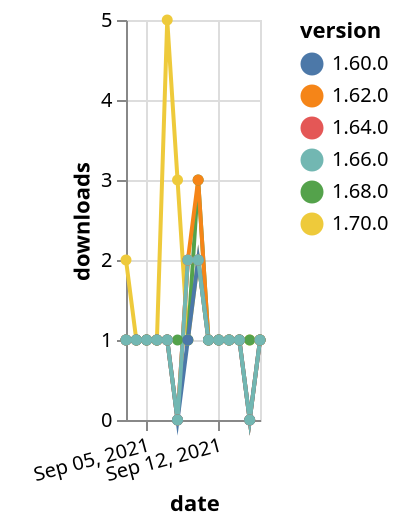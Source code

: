 {"$schema": "https://vega.github.io/schema/vega-lite/v5.json", "description": "A simple bar chart with embedded data.", "data": {"values": [{"date": "2021-09-03", "total": 285, "delta": 1, "version": "1.64.0"}, {"date": "2021-09-04", "total": 286, "delta": 1, "version": "1.64.0"}, {"date": "2021-09-05", "total": 287, "delta": 1, "version": "1.64.0"}, {"date": "2021-09-06", "total": 288, "delta": 1, "version": "1.64.0"}, {"date": "2021-09-07", "total": 289, "delta": 1, "version": "1.64.0"}, {"date": "2021-09-08", "total": 289, "delta": 0, "version": "1.64.0"}, {"date": "2021-09-09", "total": 291, "delta": 2, "version": "1.64.0"}, {"date": "2021-09-10", "total": 293, "delta": 2, "version": "1.64.0"}, {"date": "2021-09-11", "total": 294, "delta": 1, "version": "1.64.0"}, {"date": "2021-09-12", "total": 295, "delta": 1, "version": "1.64.0"}, {"date": "2021-09-13", "total": 296, "delta": 1, "version": "1.64.0"}, {"date": "2021-09-14", "total": 297, "delta": 1, "version": "1.64.0"}, {"date": "2021-09-15", "total": 297, "delta": 0, "version": "1.64.0"}, {"date": "2021-09-16", "total": 298, "delta": 1, "version": "1.64.0"}, {"date": "2021-09-03", "total": 148, "delta": 2, "version": "1.70.0"}, {"date": "2021-09-04", "total": 149, "delta": 1, "version": "1.70.0"}, {"date": "2021-09-05", "total": 150, "delta": 1, "version": "1.70.0"}, {"date": "2021-09-06", "total": 151, "delta": 1, "version": "1.70.0"}, {"date": "2021-09-07", "total": 156, "delta": 5, "version": "1.70.0"}, {"date": "2021-09-08", "total": 159, "delta": 3, "version": "1.70.0"}, {"date": "2021-09-09", "total": 160, "delta": 1, "version": "1.70.0"}, {"date": "2021-09-10", "total": 162, "delta": 2, "version": "1.70.0"}, {"date": "2021-09-11", "total": 163, "delta": 1, "version": "1.70.0"}, {"date": "2021-09-12", "total": 164, "delta": 1, "version": "1.70.0"}, {"date": "2021-09-13", "total": 165, "delta": 1, "version": "1.70.0"}, {"date": "2021-09-14", "total": 166, "delta": 1, "version": "1.70.0"}, {"date": "2021-09-15", "total": 167, "delta": 1, "version": "1.70.0"}, {"date": "2021-09-16", "total": 168, "delta": 1, "version": "1.70.0"}, {"date": "2021-09-03", "total": 208, "delta": 1, "version": "1.68.0"}, {"date": "2021-09-04", "total": 209, "delta": 1, "version": "1.68.0"}, {"date": "2021-09-05", "total": 210, "delta": 1, "version": "1.68.0"}, {"date": "2021-09-06", "total": 211, "delta": 1, "version": "1.68.0"}, {"date": "2021-09-07", "total": 212, "delta": 1, "version": "1.68.0"}, {"date": "2021-09-08", "total": 213, "delta": 1, "version": "1.68.0"}, {"date": "2021-09-09", "total": 214, "delta": 1, "version": "1.68.0"}, {"date": "2021-09-10", "total": 217, "delta": 3, "version": "1.68.0"}, {"date": "2021-09-11", "total": 218, "delta": 1, "version": "1.68.0"}, {"date": "2021-09-12", "total": 219, "delta": 1, "version": "1.68.0"}, {"date": "2021-09-13", "total": 220, "delta": 1, "version": "1.68.0"}, {"date": "2021-09-14", "total": 221, "delta": 1, "version": "1.68.0"}, {"date": "2021-09-15", "total": 222, "delta": 1, "version": "1.68.0"}, {"date": "2021-09-16", "total": 223, "delta": 1, "version": "1.68.0"}, {"date": "2021-09-03", "total": 339, "delta": 1, "version": "1.62.0"}, {"date": "2021-09-04", "total": 340, "delta": 1, "version": "1.62.0"}, {"date": "2021-09-05", "total": 341, "delta": 1, "version": "1.62.0"}, {"date": "2021-09-06", "total": 342, "delta": 1, "version": "1.62.0"}, {"date": "2021-09-07", "total": 343, "delta": 1, "version": "1.62.0"}, {"date": "2021-09-08", "total": 343, "delta": 0, "version": "1.62.0"}, {"date": "2021-09-09", "total": 345, "delta": 2, "version": "1.62.0"}, {"date": "2021-09-10", "total": 348, "delta": 3, "version": "1.62.0"}, {"date": "2021-09-11", "total": 349, "delta": 1, "version": "1.62.0"}, {"date": "2021-09-12", "total": 350, "delta": 1, "version": "1.62.0"}, {"date": "2021-09-13", "total": 351, "delta": 1, "version": "1.62.0"}, {"date": "2021-09-14", "total": 352, "delta": 1, "version": "1.62.0"}, {"date": "2021-09-15", "total": 352, "delta": 0, "version": "1.62.0"}, {"date": "2021-09-16", "total": 353, "delta": 1, "version": "1.62.0"}, {"date": "2021-09-03", "total": 297, "delta": 1, "version": "1.60.0"}, {"date": "2021-09-04", "total": 298, "delta": 1, "version": "1.60.0"}, {"date": "2021-09-05", "total": 299, "delta": 1, "version": "1.60.0"}, {"date": "2021-09-06", "total": 300, "delta": 1, "version": "1.60.0"}, {"date": "2021-09-07", "total": 301, "delta": 1, "version": "1.60.0"}, {"date": "2021-09-08", "total": 301, "delta": 0, "version": "1.60.0"}, {"date": "2021-09-09", "total": 302, "delta": 1, "version": "1.60.0"}, {"date": "2021-09-10", "total": 304, "delta": 2, "version": "1.60.0"}, {"date": "2021-09-11", "total": 305, "delta": 1, "version": "1.60.0"}, {"date": "2021-09-12", "total": 306, "delta": 1, "version": "1.60.0"}, {"date": "2021-09-13", "total": 307, "delta": 1, "version": "1.60.0"}, {"date": "2021-09-14", "total": 308, "delta": 1, "version": "1.60.0"}, {"date": "2021-09-15", "total": 308, "delta": 0, "version": "1.60.0"}, {"date": "2021-09-16", "total": 309, "delta": 1, "version": "1.60.0"}, {"date": "2021-09-03", "total": 167, "delta": 1, "version": "1.66.0"}, {"date": "2021-09-04", "total": 168, "delta": 1, "version": "1.66.0"}, {"date": "2021-09-05", "total": 169, "delta": 1, "version": "1.66.0"}, {"date": "2021-09-06", "total": 170, "delta": 1, "version": "1.66.0"}, {"date": "2021-09-07", "total": 171, "delta": 1, "version": "1.66.0"}, {"date": "2021-09-08", "total": 171, "delta": 0, "version": "1.66.0"}, {"date": "2021-09-09", "total": 173, "delta": 2, "version": "1.66.0"}, {"date": "2021-09-10", "total": 175, "delta": 2, "version": "1.66.0"}, {"date": "2021-09-11", "total": 176, "delta": 1, "version": "1.66.0"}, {"date": "2021-09-12", "total": 177, "delta": 1, "version": "1.66.0"}, {"date": "2021-09-13", "total": 178, "delta": 1, "version": "1.66.0"}, {"date": "2021-09-14", "total": 179, "delta": 1, "version": "1.66.0"}, {"date": "2021-09-15", "total": 179, "delta": 0, "version": "1.66.0"}, {"date": "2021-09-16", "total": 180, "delta": 1, "version": "1.66.0"}]}, "width": "container", "mark": {"type": "line", "point": {"filled": true}}, "encoding": {"x": {"field": "date", "type": "temporal", "timeUnit": "yearmonthdate", "title": "date", "axis": {"labelAngle": -15}}, "y": {"field": "delta", "type": "quantitative", "title": "downloads"}, "color": {"field": "version", "type": "nominal"}, "tooltip": {"field": "delta"}}}
